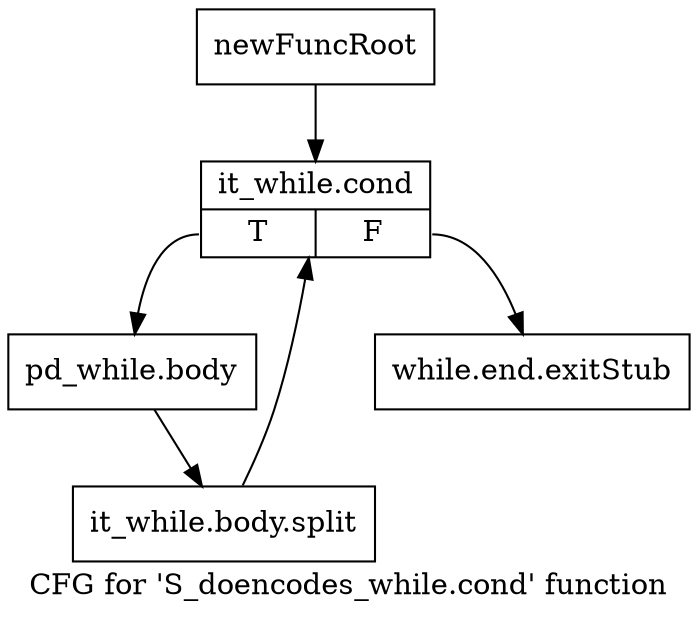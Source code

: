 digraph "CFG for 'S_doencodes_while.cond' function" {
	label="CFG for 'S_doencodes_while.cond' function";

	Node0x509ece0 [shape=record,label="{newFuncRoot}"];
	Node0x509ece0 -> Node0x509ed80;
	Node0x509ed30 [shape=record,label="{while.end.exitStub}"];
	Node0x509ed80 [shape=record,label="{it_while.cond|{<s0>T|<s1>F}}"];
	Node0x509ed80:s0 -> Node0x509edd0;
	Node0x509ed80:s1 -> Node0x509ed30;
	Node0x509edd0 [shape=record,label="{pd_while.body}"];
	Node0x509edd0 -> Node0x687fc80;
	Node0x687fc80 [shape=record,label="{it_while.body.split}"];
	Node0x687fc80 -> Node0x509ed80;
}
